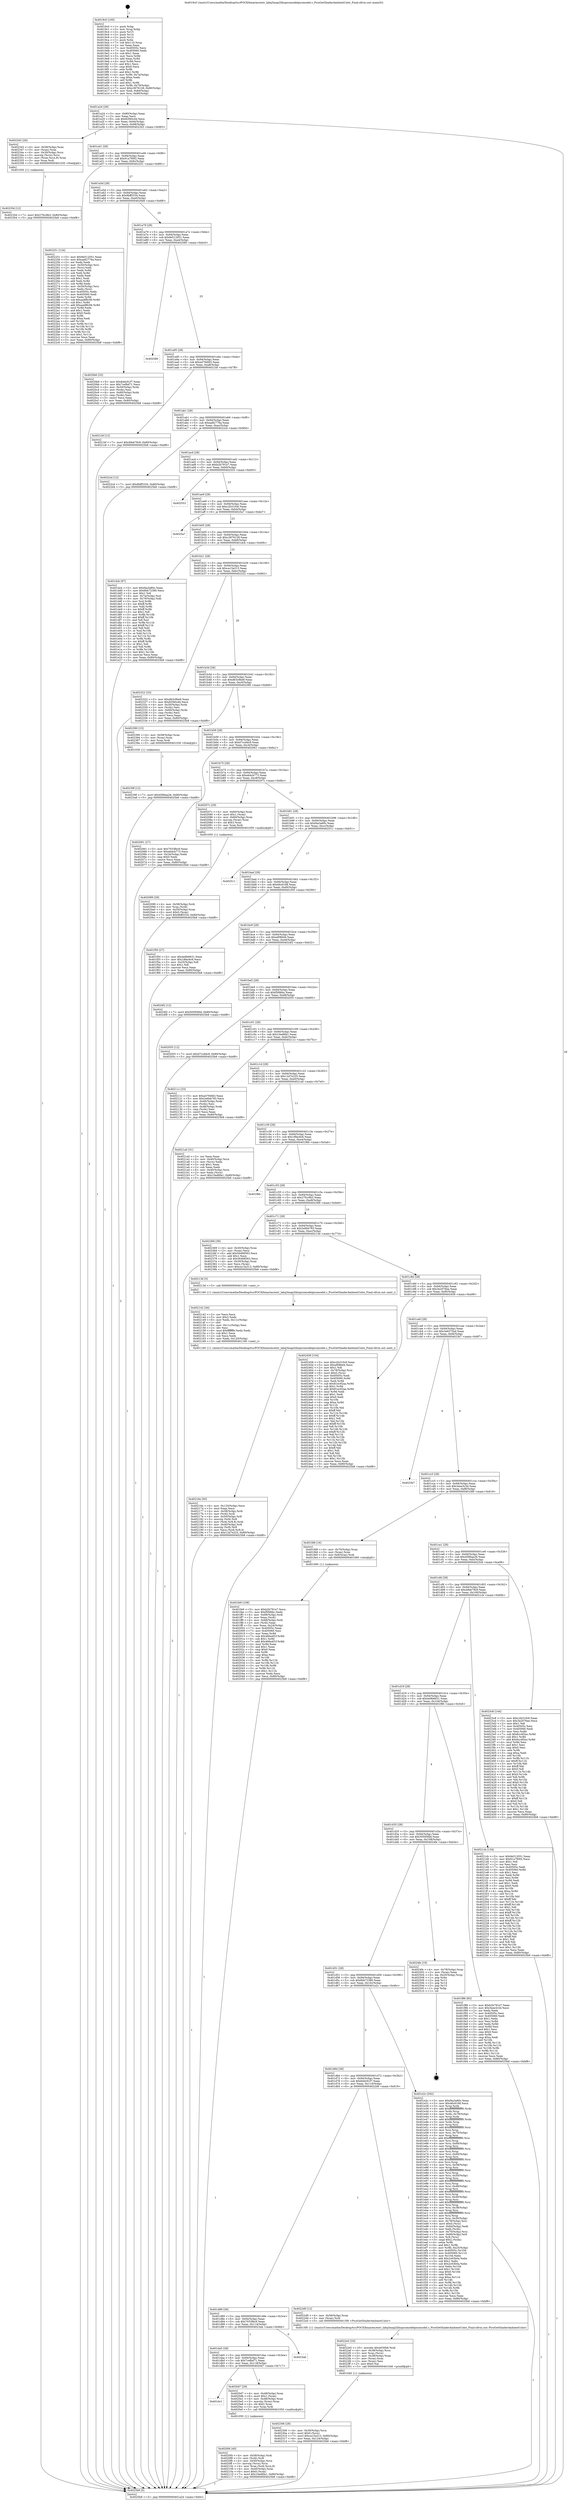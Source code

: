 digraph "0x4019c0" {
  label = "0x4019c0 (/mnt/c/Users/mathe/Desktop/tcc/POCII/binaries/extr_labq3map2libspicomodelpicomodel.c_PicoGetShaderAmbientColor_Final-ollvm.out::main(0))"
  labelloc = "t"
  node[shape=record]

  Entry [label="",width=0.3,height=0.3,shape=circle,fillcolor=black,style=filled]
  "0x401a24" [label="{
     0x401a24 [29]\l
     | [instrs]\l
     &nbsp;&nbsp;0x401a24 \<+3\>: mov -0x80(%rbp),%eax\l
     &nbsp;&nbsp;0x401a27 \<+2\>: mov %eax,%ecx\l
     &nbsp;&nbsp;0x401a29 \<+6\>: sub $0x82f40cd4,%ecx\l
     &nbsp;&nbsp;0x401a2f \<+6\>: mov %eax,-0x94(%rbp)\l
     &nbsp;&nbsp;0x401a35 \<+6\>: mov %ecx,-0x98(%rbp)\l
     &nbsp;&nbsp;0x401a3b \<+6\>: je 0000000000402343 \<main+0x983\>\l
  }"]
  "0x402343" [label="{
     0x402343 [26]\l
     | [instrs]\l
     &nbsp;&nbsp;0x402343 \<+4\>: mov -0x58(%rbp),%rax\l
     &nbsp;&nbsp;0x402347 \<+3\>: mov (%rax),%rax\l
     &nbsp;&nbsp;0x40234a \<+4\>: mov -0x30(%rbp),%rcx\l
     &nbsp;&nbsp;0x40234e \<+3\>: movslq (%rcx),%rcx\l
     &nbsp;&nbsp;0x402351 \<+4\>: mov (%rax,%rcx,8),%rax\l
     &nbsp;&nbsp;0x402355 \<+3\>: mov %rax,%rdi\l
     &nbsp;&nbsp;0x402358 \<+5\>: call 0000000000401030 \<free@plt\>\l
     | [calls]\l
     &nbsp;&nbsp;0x401030 \{1\} (unknown)\l
  }"]
  "0x401a41" [label="{
     0x401a41 [28]\l
     | [instrs]\l
     &nbsp;&nbsp;0x401a41 \<+5\>: jmp 0000000000401a46 \<main+0x86\>\l
     &nbsp;&nbsp;0x401a46 \<+6\>: mov -0x94(%rbp),%eax\l
     &nbsp;&nbsp;0x401a4c \<+5\>: sub $0x91a7f092,%eax\l
     &nbsp;&nbsp;0x401a51 \<+6\>: mov %eax,-0x9c(%rbp)\l
     &nbsp;&nbsp;0x401a57 \<+6\>: je 0000000000402251 \<main+0x891\>\l
  }"]
  Exit [label="",width=0.3,height=0.3,shape=circle,fillcolor=black,style=filled,peripheries=2]
  "0x402251" [label="{
     0x402251 [124]\l
     | [instrs]\l
     &nbsp;&nbsp;0x402251 \<+5\>: mov $0x9e512051,%eax\l
     &nbsp;&nbsp;0x402256 \<+5\>: mov $0xaa82776a,%ecx\l
     &nbsp;&nbsp;0x40225b \<+2\>: xor %edx,%edx\l
     &nbsp;&nbsp;0x40225d \<+4\>: mov -0x50(%rbp),%rsi\l
     &nbsp;&nbsp;0x402261 \<+2\>: mov (%rsi),%edi\l
     &nbsp;&nbsp;0x402263 \<+3\>: mov %edx,%r8d\l
     &nbsp;&nbsp;0x402266 \<+3\>: sub %edi,%r8d\l
     &nbsp;&nbsp;0x402269 \<+2\>: mov %edx,%edi\l
     &nbsp;&nbsp;0x40226b \<+3\>: sub $0x1,%edi\l
     &nbsp;&nbsp;0x40226e \<+3\>: add %edi,%r8d\l
     &nbsp;&nbsp;0x402271 \<+3\>: sub %r8d,%edx\l
     &nbsp;&nbsp;0x402274 \<+4\>: mov -0x50(%rbp),%rsi\l
     &nbsp;&nbsp;0x402278 \<+2\>: mov %edx,(%rsi)\l
     &nbsp;&nbsp;0x40227a \<+7\>: mov 0x40505c,%edx\l
     &nbsp;&nbsp;0x402281 \<+7\>: mov 0x405060,%edi\l
     &nbsp;&nbsp;0x402288 \<+3\>: mov %edx,%r8d\l
     &nbsp;&nbsp;0x40228b \<+7\>: sub $0xaadf8c06,%r8d\l
     &nbsp;&nbsp;0x402292 \<+4\>: sub $0x1,%r8d\l
     &nbsp;&nbsp;0x402296 \<+7\>: add $0xaadf8c06,%r8d\l
     &nbsp;&nbsp;0x40229d \<+4\>: imul %r8d,%edx\l
     &nbsp;&nbsp;0x4022a1 \<+3\>: and $0x1,%edx\l
     &nbsp;&nbsp;0x4022a4 \<+3\>: cmp $0x0,%edx\l
     &nbsp;&nbsp;0x4022a7 \<+4\>: sete %r9b\l
     &nbsp;&nbsp;0x4022ab \<+3\>: cmp $0xa,%edi\l
     &nbsp;&nbsp;0x4022ae \<+4\>: setl %r10b\l
     &nbsp;&nbsp;0x4022b2 \<+3\>: mov %r9b,%r11b\l
     &nbsp;&nbsp;0x4022b5 \<+3\>: and %r10b,%r11b\l
     &nbsp;&nbsp;0x4022b8 \<+3\>: xor %r10b,%r9b\l
     &nbsp;&nbsp;0x4022bb \<+3\>: or %r9b,%r11b\l
     &nbsp;&nbsp;0x4022be \<+4\>: test $0x1,%r11b\l
     &nbsp;&nbsp;0x4022c2 \<+3\>: cmovne %ecx,%eax\l
     &nbsp;&nbsp;0x4022c5 \<+3\>: mov %eax,-0x80(%rbp)\l
     &nbsp;&nbsp;0x4022c8 \<+5\>: jmp 00000000004025b8 \<main+0xbf8\>\l
  }"]
  "0x401a5d" [label="{
     0x401a5d [28]\l
     | [instrs]\l
     &nbsp;&nbsp;0x401a5d \<+5\>: jmp 0000000000401a62 \<main+0xa2\>\l
     &nbsp;&nbsp;0x401a62 \<+6\>: mov -0x94(%rbp),%eax\l
     &nbsp;&nbsp;0x401a68 \<+5\>: sub $0x9bff3334,%eax\l
     &nbsp;&nbsp;0x401a6d \<+6\>: mov %eax,-0xa0(%rbp)\l
     &nbsp;&nbsp;0x401a73 \<+6\>: je 00000000004020b6 \<main+0x6f6\>\l
  }"]
  "0x40239f" [label="{
     0x40239f [12]\l
     | [instrs]\l
     &nbsp;&nbsp;0x40239f \<+7\>: movl $0x4586aa26,-0x80(%rbp)\l
     &nbsp;&nbsp;0x4023a6 \<+5\>: jmp 00000000004025b8 \<main+0xbf8\>\l
  }"]
  "0x4020b6" [label="{
     0x4020b6 [33]\l
     | [instrs]\l
     &nbsp;&nbsp;0x4020b6 \<+5\>: mov $0x6ddc91f7,%eax\l
     &nbsp;&nbsp;0x4020bb \<+5\>: mov $0x7cefbd71,%ecx\l
     &nbsp;&nbsp;0x4020c0 \<+4\>: mov -0x50(%rbp),%rdx\l
     &nbsp;&nbsp;0x4020c4 \<+2\>: mov (%rdx),%esi\l
     &nbsp;&nbsp;0x4020c6 \<+4\>: mov -0x60(%rbp),%rdx\l
     &nbsp;&nbsp;0x4020ca \<+2\>: cmp (%rdx),%esi\l
     &nbsp;&nbsp;0x4020cc \<+3\>: cmovl %ecx,%eax\l
     &nbsp;&nbsp;0x4020cf \<+3\>: mov %eax,-0x80(%rbp)\l
     &nbsp;&nbsp;0x4020d2 \<+5\>: jmp 00000000004025b8 \<main+0xbf8\>\l
  }"]
  "0x401a79" [label="{
     0x401a79 [28]\l
     | [instrs]\l
     &nbsp;&nbsp;0x401a79 \<+5\>: jmp 0000000000401a7e \<main+0xbe\>\l
     &nbsp;&nbsp;0x401a7e \<+6\>: mov -0x94(%rbp),%eax\l
     &nbsp;&nbsp;0x401a84 \<+5\>: sub $0x9e512051,%eax\l
     &nbsp;&nbsp;0x401a89 \<+6\>: mov %eax,-0xa4(%rbp)\l
     &nbsp;&nbsp;0x401a8f \<+6\>: je 0000000000402580 \<main+0xbc0\>\l
  }"]
  "0x40235d" [label="{
     0x40235d [12]\l
     | [instrs]\l
     &nbsp;&nbsp;0x40235d \<+7\>: movl $0x27fcc9b3,-0x80(%rbp)\l
     &nbsp;&nbsp;0x402364 \<+5\>: jmp 00000000004025b8 \<main+0xbf8\>\l
  }"]
  "0x402580" [label="{
     0x402580\l
  }", style=dashed]
  "0x401a95" [label="{
     0x401a95 [28]\l
     | [instrs]\l
     &nbsp;&nbsp;0x401a95 \<+5\>: jmp 0000000000401a9a \<main+0xda\>\l
     &nbsp;&nbsp;0x401a9a \<+6\>: mov -0x94(%rbp),%eax\l
     &nbsp;&nbsp;0x401aa0 \<+5\>: sub $0xa4794fd3,%eax\l
     &nbsp;&nbsp;0x401aa5 \<+6\>: mov %eax,-0xa8(%rbp)\l
     &nbsp;&nbsp;0x401aab \<+6\>: je 00000000004021bf \<main+0x7ff\>\l
  }"]
  "0x402306" [label="{
     0x402306 [28]\l
     | [instrs]\l
     &nbsp;&nbsp;0x402306 \<+4\>: mov -0x30(%rbp),%rcx\l
     &nbsp;&nbsp;0x40230a \<+6\>: movl $0x0,(%rcx)\l
     &nbsp;&nbsp;0x402310 \<+7\>: movl $0xca15a313,-0x80(%rbp)\l
     &nbsp;&nbsp;0x402317 \<+6\>: mov %eax,-0x124(%rbp)\l
     &nbsp;&nbsp;0x40231d \<+5\>: jmp 00000000004025b8 \<main+0xbf8\>\l
  }"]
  "0x4021bf" [label="{
     0x4021bf [12]\l
     | [instrs]\l
     &nbsp;&nbsp;0x4021bf \<+7\>: movl $0x49eb79c9,-0x80(%rbp)\l
     &nbsp;&nbsp;0x4021c6 \<+5\>: jmp 00000000004025b8 \<main+0xbf8\>\l
  }"]
  "0x401ab1" [label="{
     0x401ab1 [28]\l
     | [instrs]\l
     &nbsp;&nbsp;0x401ab1 \<+5\>: jmp 0000000000401ab6 \<main+0xf6\>\l
     &nbsp;&nbsp;0x401ab6 \<+6\>: mov -0x94(%rbp),%eax\l
     &nbsp;&nbsp;0x401abc \<+5\>: sub $0xaa82776a,%eax\l
     &nbsp;&nbsp;0x401ac1 \<+6\>: mov %eax,-0xac(%rbp)\l
     &nbsp;&nbsp;0x401ac7 \<+6\>: je 00000000004022cd \<main+0x90d\>\l
  }"]
  "0x4022e5" [label="{
     0x4022e5 [33]\l
     | [instrs]\l
     &nbsp;&nbsp;0x4022e5 \<+10\>: movabs $0x4030b6,%rdi\l
     &nbsp;&nbsp;0x4022ef \<+4\>: mov -0x38(%rbp),%rcx\l
     &nbsp;&nbsp;0x4022f3 \<+3\>: mov %rax,(%rcx)\l
     &nbsp;&nbsp;0x4022f6 \<+4\>: mov -0x38(%rbp),%rax\l
     &nbsp;&nbsp;0x4022fa \<+3\>: mov (%rax),%rax\l
     &nbsp;&nbsp;0x4022fd \<+2\>: mov (%rax),%esi\l
     &nbsp;&nbsp;0x4022ff \<+2\>: mov $0x0,%al\l
     &nbsp;&nbsp;0x402301 \<+5\>: call 0000000000401040 \<printf@plt\>\l
     | [calls]\l
     &nbsp;&nbsp;0x401040 \{1\} (unknown)\l
  }"]
  "0x4022cd" [label="{
     0x4022cd [12]\l
     | [instrs]\l
     &nbsp;&nbsp;0x4022cd \<+7\>: movl $0x9bff3334,-0x80(%rbp)\l
     &nbsp;&nbsp;0x4022d4 \<+5\>: jmp 00000000004025b8 \<main+0xbf8\>\l
  }"]
  "0x401acd" [label="{
     0x401acd [28]\l
     | [instrs]\l
     &nbsp;&nbsp;0x401acd \<+5\>: jmp 0000000000401ad2 \<main+0x112\>\l
     &nbsp;&nbsp;0x401ad2 \<+6\>: mov -0x94(%rbp),%eax\l
     &nbsp;&nbsp;0x401ad8 \<+5\>: sub $0xb2b791e7,%eax\l
     &nbsp;&nbsp;0x401add \<+6\>: mov %eax,-0xb0(%rbp)\l
     &nbsp;&nbsp;0x401ae3 \<+6\>: je 0000000000402553 \<main+0xb93\>\l
  }"]
  "0x40216e" [label="{
     0x40216e [50]\l
     | [instrs]\l
     &nbsp;&nbsp;0x40216e \<+6\>: mov -0x120(%rbp),%ecx\l
     &nbsp;&nbsp;0x402174 \<+3\>: imul %eax,%ecx\l
     &nbsp;&nbsp;0x402177 \<+4\>: mov -0x58(%rbp),%rdi\l
     &nbsp;&nbsp;0x40217b \<+3\>: mov (%rdi),%rdi\l
     &nbsp;&nbsp;0x40217e \<+4\>: mov -0x50(%rbp),%r8\l
     &nbsp;&nbsp;0x402182 \<+3\>: movslq (%r8),%r8\l
     &nbsp;&nbsp;0x402185 \<+4\>: mov (%rdi,%r8,8),%rdi\l
     &nbsp;&nbsp;0x402189 \<+4\>: mov -0x40(%rbp),%r8\l
     &nbsp;&nbsp;0x40218d \<+3\>: movslq (%r8),%r8\l
     &nbsp;&nbsp;0x402190 \<+4\>: mov %ecx,(%rdi,%r8,4)\l
     &nbsp;&nbsp;0x402194 \<+7\>: movl $0x12d7e225,-0x80(%rbp)\l
     &nbsp;&nbsp;0x40219b \<+5\>: jmp 00000000004025b8 \<main+0xbf8\>\l
  }"]
  "0x402553" [label="{
     0x402553\l
  }", style=dashed]
  "0x401ae9" [label="{
     0x401ae9 [28]\l
     | [instrs]\l
     &nbsp;&nbsp;0x401ae9 \<+5\>: jmp 0000000000401aee \<main+0x12e\>\l
     &nbsp;&nbsp;0x401aee \<+6\>: mov -0x94(%rbp),%eax\l
     &nbsp;&nbsp;0x401af4 \<+5\>: sub $0xc2b310c6,%eax\l
     &nbsp;&nbsp;0x401af9 \<+6\>: mov %eax,-0xb4(%rbp)\l
     &nbsp;&nbsp;0x401aff \<+6\>: je 00000000004025a7 \<main+0xbe7\>\l
  }"]
  "0x402142" [label="{
     0x402142 [44]\l
     | [instrs]\l
     &nbsp;&nbsp;0x402142 \<+2\>: xor %ecx,%ecx\l
     &nbsp;&nbsp;0x402144 \<+5\>: mov $0x2,%edx\l
     &nbsp;&nbsp;0x402149 \<+6\>: mov %edx,-0x11c(%rbp)\l
     &nbsp;&nbsp;0x40214f \<+1\>: cltd\l
     &nbsp;&nbsp;0x402150 \<+6\>: mov -0x11c(%rbp),%esi\l
     &nbsp;&nbsp;0x402156 \<+2\>: idiv %esi\l
     &nbsp;&nbsp;0x402158 \<+6\>: imul $0xfffffffe,%edx,%edx\l
     &nbsp;&nbsp;0x40215e \<+3\>: sub $0x1,%ecx\l
     &nbsp;&nbsp;0x402161 \<+2\>: sub %ecx,%edx\l
     &nbsp;&nbsp;0x402163 \<+6\>: mov %edx,-0x120(%rbp)\l
     &nbsp;&nbsp;0x402169 \<+5\>: call 0000000000401160 \<next_i\>\l
     | [calls]\l
     &nbsp;&nbsp;0x401160 \{1\} (/mnt/c/Users/mathe/Desktop/tcc/POCII/binaries/extr_labq3map2libspicomodelpicomodel.c_PicoGetShaderAmbientColor_Final-ollvm.out::next_i)\l
  }"]
  "0x4025a7" [label="{
     0x4025a7\l
  }", style=dashed]
  "0x401b05" [label="{
     0x401b05 [28]\l
     | [instrs]\l
     &nbsp;&nbsp;0x401b05 \<+5\>: jmp 0000000000401b0a \<main+0x14a\>\l
     &nbsp;&nbsp;0x401b0a \<+6\>: mov -0x94(%rbp),%eax\l
     &nbsp;&nbsp;0x401b10 \<+5\>: sub $0xc3676128,%eax\l
     &nbsp;&nbsp;0x401b15 \<+6\>: mov %eax,-0xb8(%rbp)\l
     &nbsp;&nbsp;0x401b1b \<+6\>: je 0000000000401dcb \<main+0x40b\>\l
  }"]
  "0x4020f4" [label="{
     0x4020f4 [40]\l
     | [instrs]\l
     &nbsp;&nbsp;0x4020f4 \<+4\>: mov -0x58(%rbp),%rdi\l
     &nbsp;&nbsp;0x4020f8 \<+3\>: mov (%rdi),%rdi\l
     &nbsp;&nbsp;0x4020fb \<+4\>: mov -0x50(%rbp),%rcx\l
     &nbsp;&nbsp;0x4020ff \<+3\>: movslq (%rcx),%rcx\l
     &nbsp;&nbsp;0x402102 \<+4\>: mov %rax,(%rdi,%rcx,8)\l
     &nbsp;&nbsp;0x402106 \<+4\>: mov -0x40(%rbp),%rax\l
     &nbsp;&nbsp;0x40210a \<+6\>: movl $0x0,(%rax)\l
     &nbsp;&nbsp;0x402110 \<+7\>: movl $0x10ed6fa1,-0x80(%rbp)\l
     &nbsp;&nbsp;0x402117 \<+5\>: jmp 00000000004025b8 \<main+0xbf8\>\l
  }"]
  "0x401dcb" [label="{
     0x401dcb [97]\l
     | [instrs]\l
     &nbsp;&nbsp;0x401dcb \<+5\>: mov $0xf4a3a80c,%eax\l
     &nbsp;&nbsp;0x401dd0 \<+5\>: mov $0x6bb72380,%ecx\l
     &nbsp;&nbsp;0x401dd5 \<+2\>: mov $0x1,%dl\l
     &nbsp;&nbsp;0x401dd7 \<+4\>: mov -0x7a(%rbp),%sil\l
     &nbsp;&nbsp;0x401ddb \<+4\>: mov -0x79(%rbp),%dil\l
     &nbsp;&nbsp;0x401ddf \<+3\>: mov %sil,%r8b\l
     &nbsp;&nbsp;0x401de2 \<+4\>: xor $0xff,%r8b\l
     &nbsp;&nbsp;0x401de6 \<+3\>: mov %dil,%r9b\l
     &nbsp;&nbsp;0x401de9 \<+4\>: xor $0xff,%r9b\l
     &nbsp;&nbsp;0x401ded \<+3\>: xor $0x1,%dl\l
     &nbsp;&nbsp;0x401df0 \<+3\>: mov %r8b,%r10b\l
     &nbsp;&nbsp;0x401df3 \<+4\>: and $0xff,%r10b\l
     &nbsp;&nbsp;0x401df7 \<+3\>: and %dl,%sil\l
     &nbsp;&nbsp;0x401dfa \<+3\>: mov %r9b,%r11b\l
     &nbsp;&nbsp;0x401dfd \<+4\>: and $0xff,%r11b\l
     &nbsp;&nbsp;0x401e01 \<+3\>: and %dl,%dil\l
     &nbsp;&nbsp;0x401e04 \<+3\>: or %sil,%r10b\l
     &nbsp;&nbsp;0x401e07 \<+3\>: or %dil,%r11b\l
     &nbsp;&nbsp;0x401e0a \<+3\>: xor %r11b,%r10b\l
     &nbsp;&nbsp;0x401e0d \<+3\>: or %r9b,%r8b\l
     &nbsp;&nbsp;0x401e10 \<+4\>: xor $0xff,%r8b\l
     &nbsp;&nbsp;0x401e14 \<+3\>: or $0x1,%dl\l
     &nbsp;&nbsp;0x401e17 \<+3\>: and %dl,%r8b\l
     &nbsp;&nbsp;0x401e1a \<+3\>: or %r8b,%r10b\l
     &nbsp;&nbsp;0x401e1d \<+4\>: test $0x1,%r10b\l
     &nbsp;&nbsp;0x401e21 \<+3\>: cmovne %ecx,%eax\l
     &nbsp;&nbsp;0x401e24 \<+3\>: mov %eax,-0x80(%rbp)\l
     &nbsp;&nbsp;0x401e27 \<+5\>: jmp 00000000004025b8 \<main+0xbf8\>\l
  }"]
  "0x401b21" [label="{
     0x401b21 [28]\l
     | [instrs]\l
     &nbsp;&nbsp;0x401b21 \<+5\>: jmp 0000000000401b26 \<main+0x166\>\l
     &nbsp;&nbsp;0x401b26 \<+6\>: mov -0x94(%rbp),%eax\l
     &nbsp;&nbsp;0x401b2c \<+5\>: sub $0xca15a313,%eax\l
     &nbsp;&nbsp;0x401b31 \<+6\>: mov %eax,-0xbc(%rbp)\l
     &nbsp;&nbsp;0x401b37 \<+6\>: je 0000000000402322 \<main+0x962\>\l
  }"]
  "0x4025b8" [label="{
     0x4025b8 [5]\l
     | [instrs]\l
     &nbsp;&nbsp;0x4025b8 \<+5\>: jmp 0000000000401a24 \<main+0x64\>\l
  }"]
  "0x4019c0" [label="{
     0x4019c0 [100]\l
     | [instrs]\l
     &nbsp;&nbsp;0x4019c0 \<+1\>: push %rbp\l
     &nbsp;&nbsp;0x4019c1 \<+3\>: mov %rsp,%rbp\l
     &nbsp;&nbsp;0x4019c4 \<+2\>: push %r15\l
     &nbsp;&nbsp;0x4019c6 \<+2\>: push %r14\l
     &nbsp;&nbsp;0x4019c8 \<+2\>: push %r12\l
     &nbsp;&nbsp;0x4019ca \<+1\>: push %rbx\l
     &nbsp;&nbsp;0x4019cb \<+7\>: sub $0x110,%rsp\l
     &nbsp;&nbsp;0x4019d2 \<+2\>: xor %eax,%eax\l
     &nbsp;&nbsp;0x4019d4 \<+7\>: mov 0x40505c,%ecx\l
     &nbsp;&nbsp;0x4019db \<+7\>: mov 0x405060,%edx\l
     &nbsp;&nbsp;0x4019e2 \<+3\>: sub $0x1,%eax\l
     &nbsp;&nbsp;0x4019e5 \<+3\>: mov %ecx,%r8d\l
     &nbsp;&nbsp;0x4019e8 \<+3\>: add %eax,%r8d\l
     &nbsp;&nbsp;0x4019eb \<+4\>: imul %r8d,%ecx\l
     &nbsp;&nbsp;0x4019ef \<+3\>: and $0x1,%ecx\l
     &nbsp;&nbsp;0x4019f2 \<+3\>: cmp $0x0,%ecx\l
     &nbsp;&nbsp;0x4019f5 \<+4\>: sete %r9b\l
     &nbsp;&nbsp;0x4019f9 \<+4\>: and $0x1,%r9b\l
     &nbsp;&nbsp;0x4019fd \<+4\>: mov %r9b,-0x7a(%rbp)\l
     &nbsp;&nbsp;0x401a01 \<+3\>: cmp $0xa,%edx\l
     &nbsp;&nbsp;0x401a04 \<+4\>: setl %r9b\l
     &nbsp;&nbsp;0x401a08 \<+4\>: and $0x1,%r9b\l
     &nbsp;&nbsp;0x401a0c \<+4\>: mov %r9b,-0x79(%rbp)\l
     &nbsp;&nbsp;0x401a10 \<+7\>: movl $0xc3676128,-0x80(%rbp)\l
     &nbsp;&nbsp;0x401a17 \<+6\>: mov %edi,-0x84(%rbp)\l
     &nbsp;&nbsp;0x401a1d \<+7\>: mov %rsi,-0x90(%rbp)\l
  }"]
  "0x401dc1" [label="{
     0x401dc1\l
  }", style=dashed]
  "0x402322" [label="{
     0x402322 [33]\l
     | [instrs]\l
     &nbsp;&nbsp;0x402322 \<+5\>: mov $0xd63c9be9,%eax\l
     &nbsp;&nbsp;0x402327 \<+5\>: mov $0x82f40cd4,%ecx\l
     &nbsp;&nbsp;0x40232c \<+4\>: mov -0x30(%rbp),%rdx\l
     &nbsp;&nbsp;0x402330 \<+2\>: mov (%rdx),%esi\l
     &nbsp;&nbsp;0x402332 \<+4\>: mov -0x60(%rbp),%rdx\l
     &nbsp;&nbsp;0x402336 \<+2\>: cmp (%rdx),%esi\l
     &nbsp;&nbsp;0x402338 \<+3\>: cmovl %ecx,%eax\l
     &nbsp;&nbsp;0x40233b \<+3\>: mov %eax,-0x80(%rbp)\l
     &nbsp;&nbsp;0x40233e \<+5\>: jmp 00000000004025b8 \<main+0xbf8\>\l
  }"]
  "0x401b3d" [label="{
     0x401b3d [28]\l
     | [instrs]\l
     &nbsp;&nbsp;0x401b3d \<+5\>: jmp 0000000000401b42 \<main+0x182\>\l
     &nbsp;&nbsp;0x401b42 \<+6\>: mov -0x94(%rbp),%eax\l
     &nbsp;&nbsp;0x401b48 \<+5\>: sub $0xd63c9be9,%eax\l
     &nbsp;&nbsp;0x401b4d \<+6\>: mov %eax,-0xc0(%rbp)\l
     &nbsp;&nbsp;0x401b53 \<+6\>: je 0000000000402390 \<main+0x9d0\>\l
  }"]
  "0x4020d7" [label="{
     0x4020d7 [29]\l
     | [instrs]\l
     &nbsp;&nbsp;0x4020d7 \<+4\>: mov -0x48(%rbp),%rax\l
     &nbsp;&nbsp;0x4020db \<+6\>: movl $0x1,(%rax)\l
     &nbsp;&nbsp;0x4020e1 \<+4\>: mov -0x48(%rbp),%rax\l
     &nbsp;&nbsp;0x4020e5 \<+3\>: movslq (%rax),%rax\l
     &nbsp;&nbsp;0x4020e8 \<+4\>: shl $0x2,%rax\l
     &nbsp;&nbsp;0x4020ec \<+3\>: mov %rax,%rdi\l
     &nbsp;&nbsp;0x4020ef \<+5\>: call 0000000000401050 \<malloc@plt\>\l
     | [calls]\l
     &nbsp;&nbsp;0x401050 \{1\} (unknown)\l
  }"]
  "0x402390" [label="{
     0x402390 [15]\l
     | [instrs]\l
     &nbsp;&nbsp;0x402390 \<+4\>: mov -0x58(%rbp),%rax\l
     &nbsp;&nbsp;0x402394 \<+3\>: mov (%rax),%rax\l
     &nbsp;&nbsp;0x402397 \<+3\>: mov %rax,%rdi\l
     &nbsp;&nbsp;0x40239a \<+5\>: call 0000000000401030 \<free@plt\>\l
     | [calls]\l
     &nbsp;&nbsp;0x401030 \{1\} (unknown)\l
  }"]
  "0x401b59" [label="{
     0x401b59 [28]\l
     | [instrs]\l
     &nbsp;&nbsp;0x401b59 \<+5\>: jmp 0000000000401b5e \<main+0x19e\>\l
     &nbsp;&nbsp;0x401b5e \<+6\>: mov -0x94(%rbp),%eax\l
     &nbsp;&nbsp;0x401b64 \<+5\>: sub $0xd7ccddc9,%eax\l
     &nbsp;&nbsp;0x401b69 \<+6\>: mov %eax,-0xc4(%rbp)\l
     &nbsp;&nbsp;0x401b6f \<+6\>: je 0000000000402061 \<main+0x6a1\>\l
  }"]
  "0x401da5" [label="{
     0x401da5 [28]\l
     | [instrs]\l
     &nbsp;&nbsp;0x401da5 \<+5\>: jmp 0000000000401daa \<main+0x3ea\>\l
     &nbsp;&nbsp;0x401daa \<+6\>: mov -0x94(%rbp),%eax\l
     &nbsp;&nbsp;0x401db0 \<+5\>: sub $0x7cefbd71,%eax\l
     &nbsp;&nbsp;0x401db5 \<+6\>: mov %eax,-0x118(%rbp)\l
     &nbsp;&nbsp;0x401dbb \<+6\>: je 00000000004020d7 \<main+0x717\>\l
  }"]
  "0x402061" [label="{
     0x402061 [27]\l
     | [instrs]\l
     &nbsp;&nbsp;0x402061 \<+5\>: mov $0x7033fbc9,%eax\l
     &nbsp;&nbsp;0x402066 \<+5\>: mov $0xeb4cb773,%ecx\l
     &nbsp;&nbsp;0x40206b \<+3\>: mov -0x24(%rbp),%edx\l
     &nbsp;&nbsp;0x40206e \<+3\>: cmp $0x0,%edx\l
     &nbsp;&nbsp;0x402071 \<+3\>: cmove %ecx,%eax\l
     &nbsp;&nbsp;0x402074 \<+3\>: mov %eax,-0x80(%rbp)\l
     &nbsp;&nbsp;0x402077 \<+5\>: jmp 00000000004025b8 \<main+0xbf8\>\l
  }"]
  "0x401b75" [label="{
     0x401b75 [28]\l
     | [instrs]\l
     &nbsp;&nbsp;0x401b75 \<+5\>: jmp 0000000000401b7a \<main+0x1ba\>\l
     &nbsp;&nbsp;0x401b7a \<+6\>: mov -0x94(%rbp),%eax\l
     &nbsp;&nbsp;0x401b80 \<+5\>: sub $0xeb4cb773,%eax\l
     &nbsp;&nbsp;0x401b85 \<+6\>: mov %eax,-0xc8(%rbp)\l
     &nbsp;&nbsp;0x401b8b \<+6\>: je 000000000040207c \<main+0x6bc\>\l
  }"]
  "0x4023ab" [label="{
     0x4023ab\l
  }", style=dashed]
  "0x40207c" [label="{
     0x40207c [29]\l
     | [instrs]\l
     &nbsp;&nbsp;0x40207c \<+4\>: mov -0x60(%rbp),%rax\l
     &nbsp;&nbsp;0x402080 \<+6\>: movl $0x1,(%rax)\l
     &nbsp;&nbsp;0x402086 \<+4\>: mov -0x60(%rbp),%rax\l
     &nbsp;&nbsp;0x40208a \<+3\>: movslq (%rax),%rax\l
     &nbsp;&nbsp;0x40208d \<+4\>: shl $0x3,%rax\l
     &nbsp;&nbsp;0x402091 \<+3\>: mov %rax,%rdi\l
     &nbsp;&nbsp;0x402094 \<+5\>: call 0000000000401050 \<malloc@plt\>\l
     | [calls]\l
     &nbsp;&nbsp;0x401050 \{1\} (unknown)\l
  }"]
  "0x401b91" [label="{
     0x401b91 [28]\l
     | [instrs]\l
     &nbsp;&nbsp;0x401b91 \<+5\>: jmp 0000000000401b96 \<main+0x1d6\>\l
     &nbsp;&nbsp;0x401b96 \<+6\>: mov -0x94(%rbp),%eax\l
     &nbsp;&nbsp;0x401b9c \<+5\>: sub $0xf4a3a80c,%eax\l
     &nbsp;&nbsp;0x401ba1 \<+6\>: mov %eax,-0xcc(%rbp)\l
     &nbsp;&nbsp;0x401ba7 \<+6\>: je 0000000000402511 \<main+0xb51\>\l
  }"]
  "0x401d89" [label="{
     0x401d89 [28]\l
     | [instrs]\l
     &nbsp;&nbsp;0x401d89 \<+5\>: jmp 0000000000401d8e \<main+0x3ce\>\l
     &nbsp;&nbsp;0x401d8e \<+6\>: mov -0x94(%rbp),%eax\l
     &nbsp;&nbsp;0x401d94 \<+5\>: sub $0x7033fbc9,%eax\l
     &nbsp;&nbsp;0x401d99 \<+6\>: mov %eax,-0x114(%rbp)\l
     &nbsp;&nbsp;0x401d9f \<+6\>: je 00000000004023ab \<main+0x9eb\>\l
  }"]
  "0x402511" [label="{
     0x402511\l
  }", style=dashed]
  "0x401bad" [label="{
     0x401bad [28]\l
     | [instrs]\l
     &nbsp;&nbsp;0x401bad \<+5\>: jmp 0000000000401bb2 \<main+0x1f2\>\l
     &nbsp;&nbsp;0x401bb2 \<+6\>: mov -0x94(%rbp),%eax\l
     &nbsp;&nbsp;0x401bb8 \<+5\>: sub $0x46c6168,%eax\l
     &nbsp;&nbsp;0x401bbd \<+6\>: mov %eax,-0xd0(%rbp)\l
     &nbsp;&nbsp;0x401bc3 \<+6\>: je 0000000000401f50 \<main+0x590\>\l
  }"]
  "0x4022d9" [label="{
     0x4022d9 [12]\l
     | [instrs]\l
     &nbsp;&nbsp;0x4022d9 \<+4\>: mov -0x58(%rbp),%rax\l
     &nbsp;&nbsp;0x4022dd \<+3\>: mov (%rax),%rdi\l
     &nbsp;&nbsp;0x4022e0 \<+5\>: call 00000000004015f0 \<PicoGetShaderAmbientColor\>\l
     | [calls]\l
     &nbsp;&nbsp;0x4015f0 \{1\} (/mnt/c/Users/mathe/Desktop/tcc/POCII/binaries/extr_labq3map2libspicomodelpicomodel.c_PicoGetShaderAmbientColor_Final-ollvm.out::PicoGetShaderAmbientColor)\l
  }"]
  "0x401f50" [label="{
     0x401f50 [27]\l
     | [instrs]\l
     &nbsp;&nbsp;0x401f50 \<+5\>: mov $0x4e9b6631,%eax\l
     &nbsp;&nbsp;0x401f55 \<+5\>: mov $0x18fac6c6,%ecx\l
     &nbsp;&nbsp;0x401f5a \<+3\>: mov -0x25(%rbp),%dl\l
     &nbsp;&nbsp;0x401f5d \<+3\>: test $0x1,%dl\l
     &nbsp;&nbsp;0x401f60 \<+3\>: cmovne %ecx,%eax\l
     &nbsp;&nbsp;0x401f63 \<+3\>: mov %eax,-0x80(%rbp)\l
     &nbsp;&nbsp;0x401f66 \<+5\>: jmp 00000000004025b8 \<main+0xbf8\>\l
  }"]
  "0x401bc9" [label="{
     0x401bc9 [28]\l
     | [instrs]\l
     &nbsp;&nbsp;0x401bc9 \<+5\>: jmp 0000000000401bce \<main+0x20e\>\l
     &nbsp;&nbsp;0x401bce \<+6\>: mov -0x94(%rbp),%eax\l
     &nbsp;&nbsp;0x401bd4 \<+5\>: sub $0xaf086d4,%eax\l
     &nbsp;&nbsp;0x401bd9 \<+6\>: mov %eax,-0xd4(%rbp)\l
     &nbsp;&nbsp;0x401bdf \<+6\>: je 00000000004024f2 \<main+0xb32\>\l
  }"]
  "0x402099" [label="{
     0x402099 [29]\l
     | [instrs]\l
     &nbsp;&nbsp;0x402099 \<+4\>: mov -0x58(%rbp),%rdi\l
     &nbsp;&nbsp;0x40209d \<+3\>: mov %rax,(%rdi)\l
     &nbsp;&nbsp;0x4020a0 \<+4\>: mov -0x50(%rbp),%rax\l
     &nbsp;&nbsp;0x4020a4 \<+6\>: movl $0x0,(%rax)\l
     &nbsp;&nbsp;0x4020aa \<+7\>: movl $0x9bff3334,-0x80(%rbp)\l
     &nbsp;&nbsp;0x4020b1 \<+5\>: jmp 00000000004025b8 \<main+0xbf8\>\l
  }"]
  "0x4024f2" [label="{
     0x4024f2 [12]\l
     | [instrs]\l
     &nbsp;&nbsp;0x4024f2 \<+7\>: movl $0x50595fdd,-0x80(%rbp)\l
     &nbsp;&nbsp;0x4024f9 \<+5\>: jmp 00000000004025b8 \<main+0xbf8\>\l
  }"]
  "0x401be5" [label="{
     0x401be5 [28]\l
     | [instrs]\l
     &nbsp;&nbsp;0x401be5 \<+5\>: jmp 0000000000401bea \<main+0x22a\>\l
     &nbsp;&nbsp;0x401bea \<+6\>: mov -0x94(%rbp),%eax\l
     &nbsp;&nbsp;0x401bf0 \<+5\>: sub $0xf5fd6bc,%eax\l
     &nbsp;&nbsp;0x401bf5 \<+6\>: mov %eax,-0xd8(%rbp)\l
     &nbsp;&nbsp;0x401bfb \<+6\>: je 0000000000402055 \<main+0x695\>\l
  }"]
  "0x401fe9" [label="{
     0x401fe9 [108]\l
     | [instrs]\l
     &nbsp;&nbsp;0x401fe9 \<+5\>: mov $0xb2b791e7,%ecx\l
     &nbsp;&nbsp;0x401fee \<+5\>: mov $0xf5fd6bc,%edx\l
     &nbsp;&nbsp;0x401ff3 \<+4\>: mov -0x68(%rbp),%rdi\l
     &nbsp;&nbsp;0x401ff7 \<+2\>: mov %eax,(%rdi)\l
     &nbsp;&nbsp;0x401ff9 \<+4\>: mov -0x68(%rbp),%rdi\l
     &nbsp;&nbsp;0x401ffd \<+2\>: mov (%rdi),%eax\l
     &nbsp;&nbsp;0x401fff \<+3\>: mov %eax,-0x24(%rbp)\l
     &nbsp;&nbsp;0x402002 \<+7\>: mov 0x40505c,%eax\l
     &nbsp;&nbsp;0x402009 \<+7\>: mov 0x405060,%esi\l
     &nbsp;&nbsp;0x402010 \<+3\>: mov %eax,%r8d\l
     &nbsp;&nbsp;0x402013 \<+7\>: sub $0x466a4f1f,%r8d\l
     &nbsp;&nbsp;0x40201a \<+4\>: sub $0x1,%r8d\l
     &nbsp;&nbsp;0x40201e \<+7\>: add $0x466a4f1f,%r8d\l
     &nbsp;&nbsp;0x402025 \<+4\>: imul %r8d,%eax\l
     &nbsp;&nbsp;0x402029 \<+3\>: and $0x1,%eax\l
     &nbsp;&nbsp;0x40202c \<+3\>: cmp $0x0,%eax\l
     &nbsp;&nbsp;0x40202f \<+4\>: sete %r9b\l
     &nbsp;&nbsp;0x402033 \<+3\>: cmp $0xa,%esi\l
     &nbsp;&nbsp;0x402036 \<+4\>: setl %r10b\l
     &nbsp;&nbsp;0x40203a \<+3\>: mov %r9b,%r11b\l
     &nbsp;&nbsp;0x40203d \<+3\>: and %r10b,%r11b\l
     &nbsp;&nbsp;0x402040 \<+3\>: xor %r10b,%r9b\l
     &nbsp;&nbsp;0x402043 \<+3\>: or %r9b,%r11b\l
     &nbsp;&nbsp;0x402046 \<+4\>: test $0x1,%r11b\l
     &nbsp;&nbsp;0x40204a \<+3\>: cmovne %edx,%ecx\l
     &nbsp;&nbsp;0x40204d \<+3\>: mov %ecx,-0x80(%rbp)\l
     &nbsp;&nbsp;0x402050 \<+5\>: jmp 00000000004025b8 \<main+0xbf8\>\l
  }"]
  "0x402055" [label="{
     0x402055 [12]\l
     | [instrs]\l
     &nbsp;&nbsp;0x402055 \<+7\>: movl $0xd7ccddc9,-0x80(%rbp)\l
     &nbsp;&nbsp;0x40205c \<+5\>: jmp 00000000004025b8 \<main+0xbf8\>\l
  }"]
  "0x401c01" [label="{
     0x401c01 [28]\l
     | [instrs]\l
     &nbsp;&nbsp;0x401c01 \<+5\>: jmp 0000000000401c06 \<main+0x246\>\l
     &nbsp;&nbsp;0x401c06 \<+6\>: mov -0x94(%rbp),%eax\l
     &nbsp;&nbsp;0x401c0c \<+5\>: sub $0x10ed6fa1,%eax\l
     &nbsp;&nbsp;0x401c11 \<+6\>: mov %eax,-0xdc(%rbp)\l
     &nbsp;&nbsp;0x401c17 \<+6\>: je 000000000040211c \<main+0x75c\>\l
  }"]
  "0x401d6d" [label="{
     0x401d6d [28]\l
     | [instrs]\l
     &nbsp;&nbsp;0x401d6d \<+5\>: jmp 0000000000401d72 \<main+0x3b2\>\l
     &nbsp;&nbsp;0x401d72 \<+6\>: mov -0x94(%rbp),%eax\l
     &nbsp;&nbsp;0x401d78 \<+5\>: sub $0x6ddc91f7,%eax\l
     &nbsp;&nbsp;0x401d7d \<+6\>: mov %eax,-0x110(%rbp)\l
     &nbsp;&nbsp;0x401d83 \<+6\>: je 00000000004022d9 \<main+0x919\>\l
  }"]
  "0x40211c" [label="{
     0x40211c [33]\l
     | [instrs]\l
     &nbsp;&nbsp;0x40211c \<+5\>: mov $0xa4794fd3,%eax\l
     &nbsp;&nbsp;0x402121 \<+5\>: mov $0x2e6bb783,%ecx\l
     &nbsp;&nbsp;0x402126 \<+4\>: mov -0x40(%rbp),%rdx\l
     &nbsp;&nbsp;0x40212a \<+2\>: mov (%rdx),%esi\l
     &nbsp;&nbsp;0x40212c \<+4\>: mov -0x48(%rbp),%rdx\l
     &nbsp;&nbsp;0x402130 \<+2\>: cmp (%rdx),%esi\l
     &nbsp;&nbsp;0x402132 \<+3\>: cmovl %ecx,%eax\l
     &nbsp;&nbsp;0x402135 \<+3\>: mov %eax,-0x80(%rbp)\l
     &nbsp;&nbsp;0x402138 \<+5\>: jmp 00000000004025b8 \<main+0xbf8\>\l
  }"]
  "0x401c1d" [label="{
     0x401c1d [28]\l
     | [instrs]\l
     &nbsp;&nbsp;0x401c1d \<+5\>: jmp 0000000000401c22 \<main+0x262\>\l
     &nbsp;&nbsp;0x401c22 \<+6\>: mov -0x94(%rbp),%eax\l
     &nbsp;&nbsp;0x401c28 \<+5\>: sub $0x12d7e225,%eax\l
     &nbsp;&nbsp;0x401c2d \<+6\>: mov %eax,-0xe0(%rbp)\l
     &nbsp;&nbsp;0x401c33 \<+6\>: je 00000000004021a0 \<main+0x7e0\>\l
  }"]
  "0x401e2c" [label="{
     0x401e2c [292]\l
     | [instrs]\l
     &nbsp;&nbsp;0x401e2c \<+5\>: mov $0xf4a3a80c,%eax\l
     &nbsp;&nbsp;0x401e31 \<+5\>: mov $0x46c6168,%ecx\l
     &nbsp;&nbsp;0x401e36 \<+3\>: mov %rsp,%rdx\l
     &nbsp;&nbsp;0x401e39 \<+4\>: add $0xfffffffffffffff0,%rdx\l
     &nbsp;&nbsp;0x401e3d \<+3\>: mov %rdx,%rsp\l
     &nbsp;&nbsp;0x401e40 \<+4\>: mov %rdx,-0x78(%rbp)\l
     &nbsp;&nbsp;0x401e44 \<+3\>: mov %rsp,%rdx\l
     &nbsp;&nbsp;0x401e47 \<+4\>: add $0xfffffffffffffff0,%rdx\l
     &nbsp;&nbsp;0x401e4b \<+3\>: mov %rdx,%rsp\l
     &nbsp;&nbsp;0x401e4e \<+3\>: mov %rsp,%rsi\l
     &nbsp;&nbsp;0x401e51 \<+4\>: add $0xfffffffffffffff0,%rsi\l
     &nbsp;&nbsp;0x401e55 \<+3\>: mov %rsi,%rsp\l
     &nbsp;&nbsp;0x401e58 \<+4\>: mov %rsi,-0x70(%rbp)\l
     &nbsp;&nbsp;0x401e5c \<+3\>: mov %rsp,%rsi\l
     &nbsp;&nbsp;0x401e5f \<+4\>: add $0xfffffffffffffff0,%rsi\l
     &nbsp;&nbsp;0x401e63 \<+3\>: mov %rsi,%rsp\l
     &nbsp;&nbsp;0x401e66 \<+4\>: mov %rsi,-0x68(%rbp)\l
     &nbsp;&nbsp;0x401e6a \<+3\>: mov %rsp,%rsi\l
     &nbsp;&nbsp;0x401e6d \<+4\>: add $0xfffffffffffffff0,%rsi\l
     &nbsp;&nbsp;0x401e71 \<+3\>: mov %rsi,%rsp\l
     &nbsp;&nbsp;0x401e74 \<+4\>: mov %rsi,-0x60(%rbp)\l
     &nbsp;&nbsp;0x401e78 \<+3\>: mov %rsp,%rsi\l
     &nbsp;&nbsp;0x401e7b \<+4\>: add $0xfffffffffffffff0,%rsi\l
     &nbsp;&nbsp;0x401e7f \<+3\>: mov %rsi,%rsp\l
     &nbsp;&nbsp;0x401e82 \<+4\>: mov %rsi,-0x58(%rbp)\l
     &nbsp;&nbsp;0x401e86 \<+3\>: mov %rsp,%rsi\l
     &nbsp;&nbsp;0x401e89 \<+4\>: add $0xfffffffffffffff0,%rsi\l
     &nbsp;&nbsp;0x401e8d \<+3\>: mov %rsi,%rsp\l
     &nbsp;&nbsp;0x401e90 \<+4\>: mov %rsi,-0x50(%rbp)\l
     &nbsp;&nbsp;0x401e94 \<+3\>: mov %rsp,%rsi\l
     &nbsp;&nbsp;0x401e97 \<+4\>: add $0xfffffffffffffff0,%rsi\l
     &nbsp;&nbsp;0x401e9b \<+3\>: mov %rsi,%rsp\l
     &nbsp;&nbsp;0x401e9e \<+4\>: mov %rsi,-0x48(%rbp)\l
     &nbsp;&nbsp;0x401ea2 \<+3\>: mov %rsp,%rsi\l
     &nbsp;&nbsp;0x401ea5 \<+4\>: add $0xfffffffffffffff0,%rsi\l
     &nbsp;&nbsp;0x401ea9 \<+3\>: mov %rsi,%rsp\l
     &nbsp;&nbsp;0x401eac \<+4\>: mov %rsi,-0x40(%rbp)\l
     &nbsp;&nbsp;0x401eb0 \<+3\>: mov %rsp,%rsi\l
     &nbsp;&nbsp;0x401eb3 \<+4\>: add $0xfffffffffffffff0,%rsi\l
     &nbsp;&nbsp;0x401eb7 \<+3\>: mov %rsi,%rsp\l
     &nbsp;&nbsp;0x401eba \<+4\>: mov %rsi,-0x38(%rbp)\l
     &nbsp;&nbsp;0x401ebe \<+3\>: mov %rsp,%rsi\l
     &nbsp;&nbsp;0x401ec1 \<+4\>: add $0xfffffffffffffff0,%rsi\l
     &nbsp;&nbsp;0x401ec5 \<+3\>: mov %rsi,%rsp\l
     &nbsp;&nbsp;0x401ec8 \<+4\>: mov %rsi,-0x30(%rbp)\l
     &nbsp;&nbsp;0x401ecc \<+4\>: mov -0x78(%rbp),%rsi\l
     &nbsp;&nbsp;0x401ed0 \<+6\>: movl $0x0,(%rsi)\l
     &nbsp;&nbsp;0x401ed6 \<+6\>: mov -0x84(%rbp),%edi\l
     &nbsp;&nbsp;0x401edc \<+2\>: mov %edi,(%rdx)\l
     &nbsp;&nbsp;0x401ede \<+4\>: mov -0x70(%rbp),%rsi\l
     &nbsp;&nbsp;0x401ee2 \<+7\>: mov -0x90(%rbp),%r8\l
     &nbsp;&nbsp;0x401ee9 \<+3\>: mov %r8,(%rsi)\l
     &nbsp;&nbsp;0x401eec \<+3\>: cmpl $0x2,(%rdx)\l
     &nbsp;&nbsp;0x401eef \<+4\>: setne %r9b\l
     &nbsp;&nbsp;0x401ef3 \<+4\>: and $0x1,%r9b\l
     &nbsp;&nbsp;0x401ef7 \<+4\>: mov %r9b,-0x25(%rbp)\l
     &nbsp;&nbsp;0x401efb \<+8\>: mov 0x40505c,%r10d\l
     &nbsp;&nbsp;0x401f03 \<+8\>: mov 0x405060,%r11d\l
     &nbsp;&nbsp;0x401f0b \<+3\>: mov %r10d,%ebx\l
     &nbsp;&nbsp;0x401f0e \<+6\>: add $0x2c63b0a,%ebx\l
     &nbsp;&nbsp;0x401f14 \<+3\>: sub $0x1,%ebx\l
     &nbsp;&nbsp;0x401f17 \<+6\>: sub $0x2c63b0a,%ebx\l
     &nbsp;&nbsp;0x401f1d \<+4\>: imul %ebx,%r10d\l
     &nbsp;&nbsp;0x401f21 \<+4\>: and $0x1,%r10d\l
     &nbsp;&nbsp;0x401f25 \<+4\>: cmp $0x0,%r10d\l
     &nbsp;&nbsp;0x401f29 \<+4\>: sete %r9b\l
     &nbsp;&nbsp;0x401f2d \<+4\>: cmp $0xa,%r11d\l
     &nbsp;&nbsp;0x401f31 \<+4\>: setl %r14b\l
     &nbsp;&nbsp;0x401f35 \<+3\>: mov %r9b,%r15b\l
     &nbsp;&nbsp;0x401f38 \<+3\>: and %r14b,%r15b\l
     &nbsp;&nbsp;0x401f3b \<+3\>: xor %r14b,%r9b\l
     &nbsp;&nbsp;0x401f3e \<+3\>: or %r9b,%r15b\l
     &nbsp;&nbsp;0x401f41 \<+4\>: test $0x1,%r15b\l
     &nbsp;&nbsp;0x401f45 \<+3\>: cmovne %ecx,%eax\l
     &nbsp;&nbsp;0x401f48 \<+3\>: mov %eax,-0x80(%rbp)\l
     &nbsp;&nbsp;0x401f4b \<+5\>: jmp 00000000004025b8 \<main+0xbf8\>\l
  }"]
  "0x4021a0" [label="{
     0x4021a0 [31]\l
     | [instrs]\l
     &nbsp;&nbsp;0x4021a0 \<+2\>: xor %eax,%eax\l
     &nbsp;&nbsp;0x4021a2 \<+4\>: mov -0x40(%rbp),%rcx\l
     &nbsp;&nbsp;0x4021a6 \<+2\>: mov (%rcx),%edx\l
     &nbsp;&nbsp;0x4021a8 \<+3\>: sub $0x1,%eax\l
     &nbsp;&nbsp;0x4021ab \<+2\>: sub %eax,%edx\l
     &nbsp;&nbsp;0x4021ad \<+4\>: mov -0x40(%rbp),%rcx\l
     &nbsp;&nbsp;0x4021b1 \<+2\>: mov %edx,(%rcx)\l
     &nbsp;&nbsp;0x4021b3 \<+7\>: movl $0x10ed6fa1,-0x80(%rbp)\l
     &nbsp;&nbsp;0x4021ba \<+5\>: jmp 00000000004025b8 \<main+0xbf8\>\l
  }"]
  "0x401c39" [label="{
     0x401c39 [28]\l
     | [instrs]\l
     &nbsp;&nbsp;0x401c39 \<+5\>: jmp 0000000000401c3e \<main+0x27e\>\l
     &nbsp;&nbsp;0x401c3e \<+6\>: mov -0x94(%rbp),%eax\l
     &nbsp;&nbsp;0x401c44 \<+5\>: sub $0x18fac6c6,%eax\l
     &nbsp;&nbsp;0x401c49 \<+6\>: mov %eax,-0xe4(%rbp)\l
     &nbsp;&nbsp;0x401c4f \<+6\>: je 0000000000401f6b \<main+0x5ab\>\l
  }"]
  "0x401d51" [label="{
     0x401d51 [28]\l
     | [instrs]\l
     &nbsp;&nbsp;0x401d51 \<+5\>: jmp 0000000000401d56 \<main+0x396\>\l
     &nbsp;&nbsp;0x401d56 \<+6\>: mov -0x94(%rbp),%eax\l
     &nbsp;&nbsp;0x401d5c \<+5\>: sub $0x6bb72380,%eax\l
     &nbsp;&nbsp;0x401d61 \<+6\>: mov %eax,-0x10c(%rbp)\l
     &nbsp;&nbsp;0x401d67 \<+6\>: je 0000000000401e2c \<main+0x46c\>\l
  }"]
  "0x401f6b" [label="{
     0x401f6b\l
  }", style=dashed]
  "0x401c55" [label="{
     0x401c55 [28]\l
     | [instrs]\l
     &nbsp;&nbsp;0x401c55 \<+5\>: jmp 0000000000401c5a \<main+0x29a\>\l
     &nbsp;&nbsp;0x401c5a \<+6\>: mov -0x94(%rbp),%eax\l
     &nbsp;&nbsp;0x401c60 \<+5\>: sub $0x27fcc9b3,%eax\l
     &nbsp;&nbsp;0x401c65 \<+6\>: mov %eax,-0xe8(%rbp)\l
     &nbsp;&nbsp;0x401c6b \<+6\>: je 0000000000402369 \<main+0x9a9\>\l
  }"]
  "0x4024fe" [label="{
     0x4024fe [19]\l
     | [instrs]\l
     &nbsp;&nbsp;0x4024fe \<+4\>: mov -0x78(%rbp),%rax\l
     &nbsp;&nbsp;0x402502 \<+2\>: mov (%rax),%eax\l
     &nbsp;&nbsp;0x402504 \<+4\>: lea -0x20(%rbp),%rsp\l
     &nbsp;&nbsp;0x402508 \<+1\>: pop %rbx\l
     &nbsp;&nbsp;0x402509 \<+2\>: pop %r12\l
     &nbsp;&nbsp;0x40250b \<+2\>: pop %r14\l
     &nbsp;&nbsp;0x40250d \<+2\>: pop %r15\l
     &nbsp;&nbsp;0x40250f \<+1\>: pop %rbp\l
     &nbsp;&nbsp;0x402510 \<+1\>: ret\l
  }"]
  "0x402369" [label="{
     0x402369 [39]\l
     | [instrs]\l
     &nbsp;&nbsp;0x402369 \<+4\>: mov -0x30(%rbp),%rax\l
     &nbsp;&nbsp;0x40236d \<+2\>: mov (%rax),%ecx\l
     &nbsp;&nbsp;0x40236f \<+6\>: add $0x56468563,%ecx\l
     &nbsp;&nbsp;0x402375 \<+3\>: add $0x1,%ecx\l
     &nbsp;&nbsp;0x402378 \<+6\>: sub $0x56468563,%ecx\l
     &nbsp;&nbsp;0x40237e \<+4\>: mov -0x30(%rbp),%rax\l
     &nbsp;&nbsp;0x402382 \<+2\>: mov %ecx,(%rax)\l
     &nbsp;&nbsp;0x402384 \<+7\>: movl $0xca15a313,-0x80(%rbp)\l
     &nbsp;&nbsp;0x40238b \<+5\>: jmp 00000000004025b8 \<main+0xbf8\>\l
  }"]
  "0x401c71" [label="{
     0x401c71 [28]\l
     | [instrs]\l
     &nbsp;&nbsp;0x401c71 \<+5\>: jmp 0000000000401c76 \<main+0x2b6\>\l
     &nbsp;&nbsp;0x401c76 \<+6\>: mov -0x94(%rbp),%eax\l
     &nbsp;&nbsp;0x401c7c \<+5\>: sub $0x2e6bb783,%eax\l
     &nbsp;&nbsp;0x401c81 \<+6\>: mov %eax,-0xec(%rbp)\l
     &nbsp;&nbsp;0x401c87 \<+6\>: je 000000000040213d \<main+0x77d\>\l
  }"]
  "0x401d35" [label="{
     0x401d35 [28]\l
     | [instrs]\l
     &nbsp;&nbsp;0x401d35 \<+5\>: jmp 0000000000401d3a \<main+0x37a\>\l
     &nbsp;&nbsp;0x401d3a \<+6\>: mov -0x94(%rbp),%eax\l
     &nbsp;&nbsp;0x401d40 \<+5\>: sub $0x50595fdd,%eax\l
     &nbsp;&nbsp;0x401d45 \<+6\>: mov %eax,-0x108(%rbp)\l
     &nbsp;&nbsp;0x401d4b \<+6\>: je 00000000004024fe \<main+0xb3e\>\l
  }"]
  "0x40213d" [label="{
     0x40213d [5]\l
     | [instrs]\l
     &nbsp;&nbsp;0x40213d \<+5\>: call 0000000000401160 \<next_i\>\l
     | [calls]\l
     &nbsp;&nbsp;0x401160 \{1\} (/mnt/c/Users/mathe/Desktop/tcc/POCII/binaries/extr_labq3map2libspicomodelpicomodel.c_PicoGetShaderAmbientColor_Final-ollvm.out::next_i)\l
  }"]
  "0x401c8d" [label="{
     0x401c8d [28]\l
     | [instrs]\l
     &nbsp;&nbsp;0x401c8d \<+5\>: jmp 0000000000401c92 \<main+0x2d2\>\l
     &nbsp;&nbsp;0x401c92 \<+6\>: mov -0x94(%rbp),%eax\l
     &nbsp;&nbsp;0x401c98 \<+5\>: sub $0x3e2076ee,%eax\l
     &nbsp;&nbsp;0x401c9d \<+6\>: mov %eax,-0xf0(%rbp)\l
     &nbsp;&nbsp;0x401ca3 \<+6\>: je 0000000000402458 \<main+0xa98\>\l
  }"]
  "0x401f86" [label="{
     0x401f86 [83]\l
     | [instrs]\l
     &nbsp;&nbsp;0x401f86 \<+5\>: mov $0xb2b791e7,%eax\l
     &nbsp;&nbsp;0x401f8b \<+5\>: mov $0x3eee3c3d,%ecx\l
     &nbsp;&nbsp;0x401f90 \<+2\>: xor %edx,%edx\l
     &nbsp;&nbsp;0x401f92 \<+7\>: mov 0x40505c,%esi\l
     &nbsp;&nbsp;0x401f99 \<+7\>: mov 0x405060,%edi\l
     &nbsp;&nbsp;0x401fa0 \<+3\>: sub $0x1,%edx\l
     &nbsp;&nbsp;0x401fa3 \<+3\>: mov %esi,%r8d\l
     &nbsp;&nbsp;0x401fa6 \<+3\>: add %edx,%r8d\l
     &nbsp;&nbsp;0x401fa9 \<+4\>: imul %r8d,%esi\l
     &nbsp;&nbsp;0x401fad \<+3\>: and $0x1,%esi\l
     &nbsp;&nbsp;0x401fb0 \<+3\>: cmp $0x0,%esi\l
     &nbsp;&nbsp;0x401fb3 \<+4\>: sete %r9b\l
     &nbsp;&nbsp;0x401fb7 \<+3\>: cmp $0xa,%edi\l
     &nbsp;&nbsp;0x401fba \<+4\>: setl %r10b\l
     &nbsp;&nbsp;0x401fbe \<+3\>: mov %r9b,%r11b\l
     &nbsp;&nbsp;0x401fc1 \<+3\>: and %r10b,%r11b\l
     &nbsp;&nbsp;0x401fc4 \<+3\>: xor %r10b,%r9b\l
     &nbsp;&nbsp;0x401fc7 \<+3\>: or %r9b,%r11b\l
     &nbsp;&nbsp;0x401fca \<+4\>: test $0x1,%r11b\l
     &nbsp;&nbsp;0x401fce \<+3\>: cmovne %ecx,%eax\l
     &nbsp;&nbsp;0x401fd1 \<+3\>: mov %eax,-0x80(%rbp)\l
     &nbsp;&nbsp;0x401fd4 \<+5\>: jmp 00000000004025b8 \<main+0xbf8\>\l
  }"]
  "0x402458" [label="{
     0x402458 [154]\l
     | [instrs]\l
     &nbsp;&nbsp;0x402458 \<+5\>: mov $0xc2b310c6,%eax\l
     &nbsp;&nbsp;0x40245d \<+5\>: mov $0xaf086d4,%ecx\l
     &nbsp;&nbsp;0x402462 \<+2\>: mov $0x1,%dl\l
     &nbsp;&nbsp;0x402464 \<+4\>: mov -0x78(%rbp),%rsi\l
     &nbsp;&nbsp;0x402468 \<+6\>: movl $0x0,(%rsi)\l
     &nbsp;&nbsp;0x40246e \<+7\>: mov 0x40505c,%edi\l
     &nbsp;&nbsp;0x402475 \<+8\>: mov 0x405060,%r8d\l
     &nbsp;&nbsp;0x40247d \<+3\>: mov %edi,%r9d\l
     &nbsp;&nbsp;0x402480 \<+7\>: sub $0x81ec92aa,%r9d\l
     &nbsp;&nbsp;0x402487 \<+4\>: sub $0x1,%r9d\l
     &nbsp;&nbsp;0x40248b \<+7\>: add $0x81ec92aa,%r9d\l
     &nbsp;&nbsp;0x402492 \<+4\>: imul %r9d,%edi\l
     &nbsp;&nbsp;0x402496 \<+3\>: and $0x1,%edi\l
     &nbsp;&nbsp;0x402499 \<+3\>: cmp $0x0,%edi\l
     &nbsp;&nbsp;0x40249c \<+4\>: sete %r10b\l
     &nbsp;&nbsp;0x4024a0 \<+4\>: cmp $0xa,%r8d\l
     &nbsp;&nbsp;0x4024a4 \<+4\>: setl %r11b\l
     &nbsp;&nbsp;0x4024a8 \<+3\>: mov %r10b,%bl\l
     &nbsp;&nbsp;0x4024ab \<+3\>: xor $0xff,%bl\l
     &nbsp;&nbsp;0x4024ae \<+3\>: mov %r11b,%r14b\l
     &nbsp;&nbsp;0x4024b1 \<+4\>: xor $0xff,%r14b\l
     &nbsp;&nbsp;0x4024b5 \<+3\>: xor $0x1,%dl\l
     &nbsp;&nbsp;0x4024b8 \<+3\>: mov %bl,%r15b\l
     &nbsp;&nbsp;0x4024bb \<+4\>: and $0xff,%r15b\l
     &nbsp;&nbsp;0x4024bf \<+3\>: and %dl,%r10b\l
     &nbsp;&nbsp;0x4024c2 \<+3\>: mov %r14b,%r12b\l
     &nbsp;&nbsp;0x4024c5 \<+4\>: and $0xff,%r12b\l
     &nbsp;&nbsp;0x4024c9 \<+3\>: and %dl,%r11b\l
     &nbsp;&nbsp;0x4024cc \<+3\>: or %r10b,%r15b\l
     &nbsp;&nbsp;0x4024cf \<+3\>: or %r11b,%r12b\l
     &nbsp;&nbsp;0x4024d2 \<+3\>: xor %r12b,%r15b\l
     &nbsp;&nbsp;0x4024d5 \<+3\>: or %r14b,%bl\l
     &nbsp;&nbsp;0x4024d8 \<+3\>: xor $0xff,%bl\l
     &nbsp;&nbsp;0x4024db \<+3\>: or $0x1,%dl\l
     &nbsp;&nbsp;0x4024de \<+2\>: and %dl,%bl\l
     &nbsp;&nbsp;0x4024e0 \<+3\>: or %bl,%r15b\l
     &nbsp;&nbsp;0x4024e3 \<+4\>: test $0x1,%r15b\l
     &nbsp;&nbsp;0x4024e7 \<+3\>: cmovne %ecx,%eax\l
     &nbsp;&nbsp;0x4024ea \<+3\>: mov %eax,-0x80(%rbp)\l
     &nbsp;&nbsp;0x4024ed \<+5\>: jmp 00000000004025b8 \<main+0xbf8\>\l
  }"]
  "0x401ca9" [label="{
     0x401ca9 [28]\l
     | [instrs]\l
     &nbsp;&nbsp;0x401ca9 \<+5\>: jmp 0000000000401cae \<main+0x2ee\>\l
     &nbsp;&nbsp;0x401cae \<+6\>: mov -0x94(%rbp),%eax\l
     &nbsp;&nbsp;0x401cb4 \<+5\>: sub $0x3e6575ad,%eax\l
     &nbsp;&nbsp;0x401cb9 \<+6\>: mov %eax,-0xf4(%rbp)\l
     &nbsp;&nbsp;0x401cbf \<+6\>: je 00000000004023b7 \<main+0x9f7\>\l
  }"]
  "0x401d19" [label="{
     0x401d19 [28]\l
     | [instrs]\l
     &nbsp;&nbsp;0x401d19 \<+5\>: jmp 0000000000401d1e \<main+0x35e\>\l
     &nbsp;&nbsp;0x401d1e \<+6\>: mov -0x94(%rbp),%eax\l
     &nbsp;&nbsp;0x401d24 \<+5\>: sub $0x4e9b6631,%eax\l
     &nbsp;&nbsp;0x401d29 \<+6\>: mov %eax,-0x104(%rbp)\l
     &nbsp;&nbsp;0x401d2f \<+6\>: je 0000000000401f86 \<main+0x5c6\>\l
  }"]
  "0x4023b7" [label="{
     0x4023b7\l
  }", style=dashed]
  "0x401cc5" [label="{
     0x401cc5 [28]\l
     | [instrs]\l
     &nbsp;&nbsp;0x401cc5 \<+5\>: jmp 0000000000401cca \<main+0x30a\>\l
     &nbsp;&nbsp;0x401cca \<+6\>: mov -0x94(%rbp),%eax\l
     &nbsp;&nbsp;0x401cd0 \<+5\>: sub $0x3eee3c3d,%eax\l
     &nbsp;&nbsp;0x401cd5 \<+6\>: mov %eax,-0xf8(%rbp)\l
     &nbsp;&nbsp;0x401cdb \<+6\>: je 0000000000401fd9 \<main+0x619\>\l
  }"]
  "0x4021cb" [label="{
     0x4021cb [134]\l
     | [instrs]\l
     &nbsp;&nbsp;0x4021cb \<+5\>: mov $0x9e512051,%eax\l
     &nbsp;&nbsp;0x4021d0 \<+5\>: mov $0x91a7f092,%ecx\l
     &nbsp;&nbsp;0x4021d5 \<+2\>: mov $0x1,%dl\l
     &nbsp;&nbsp;0x4021d7 \<+2\>: xor %esi,%esi\l
     &nbsp;&nbsp;0x4021d9 \<+7\>: mov 0x40505c,%edi\l
     &nbsp;&nbsp;0x4021e0 \<+8\>: mov 0x405060,%r8d\l
     &nbsp;&nbsp;0x4021e8 \<+3\>: sub $0x1,%esi\l
     &nbsp;&nbsp;0x4021eb \<+3\>: mov %edi,%r9d\l
     &nbsp;&nbsp;0x4021ee \<+3\>: add %esi,%r9d\l
     &nbsp;&nbsp;0x4021f1 \<+4\>: imul %r9d,%edi\l
     &nbsp;&nbsp;0x4021f5 \<+3\>: and $0x1,%edi\l
     &nbsp;&nbsp;0x4021f8 \<+3\>: cmp $0x0,%edi\l
     &nbsp;&nbsp;0x4021fb \<+4\>: sete %r10b\l
     &nbsp;&nbsp;0x4021ff \<+4\>: cmp $0xa,%r8d\l
     &nbsp;&nbsp;0x402203 \<+4\>: setl %r11b\l
     &nbsp;&nbsp;0x402207 \<+3\>: mov %r10b,%bl\l
     &nbsp;&nbsp;0x40220a \<+3\>: xor $0xff,%bl\l
     &nbsp;&nbsp;0x40220d \<+3\>: mov %r11b,%r14b\l
     &nbsp;&nbsp;0x402210 \<+4\>: xor $0xff,%r14b\l
     &nbsp;&nbsp;0x402214 \<+3\>: xor $0x1,%dl\l
     &nbsp;&nbsp;0x402217 \<+3\>: mov %bl,%r15b\l
     &nbsp;&nbsp;0x40221a \<+4\>: and $0xff,%r15b\l
     &nbsp;&nbsp;0x40221e \<+3\>: and %dl,%r10b\l
     &nbsp;&nbsp;0x402221 \<+3\>: mov %r14b,%r12b\l
     &nbsp;&nbsp;0x402224 \<+4\>: and $0xff,%r12b\l
     &nbsp;&nbsp;0x402228 \<+3\>: and %dl,%r11b\l
     &nbsp;&nbsp;0x40222b \<+3\>: or %r10b,%r15b\l
     &nbsp;&nbsp;0x40222e \<+3\>: or %r11b,%r12b\l
     &nbsp;&nbsp;0x402231 \<+3\>: xor %r12b,%r15b\l
     &nbsp;&nbsp;0x402234 \<+3\>: or %r14b,%bl\l
     &nbsp;&nbsp;0x402237 \<+3\>: xor $0xff,%bl\l
     &nbsp;&nbsp;0x40223a \<+3\>: or $0x1,%dl\l
     &nbsp;&nbsp;0x40223d \<+2\>: and %dl,%bl\l
     &nbsp;&nbsp;0x40223f \<+3\>: or %bl,%r15b\l
     &nbsp;&nbsp;0x402242 \<+4\>: test $0x1,%r15b\l
     &nbsp;&nbsp;0x402246 \<+3\>: cmovne %ecx,%eax\l
     &nbsp;&nbsp;0x402249 \<+3\>: mov %eax,-0x80(%rbp)\l
     &nbsp;&nbsp;0x40224c \<+5\>: jmp 00000000004025b8 \<main+0xbf8\>\l
  }"]
  "0x401fd9" [label="{
     0x401fd9 [16]\l
     | [instrs]\l
     &nbsp;&nbsp;0x401fd9 \<+4\>: mov -0x70(%rbp),%rax\l
     &nbsp;&nbsp;0x401fdd \<+3\>: mov (%rax),%rax\l
     &nbsp;&nbsp;0x401fe0 \<+4\>: mov 0x8(%rax),%rdi\l
     &nbsp;&nbsp;0x401fe4 \<+5\>: call 0000000000401060 \<atoi@plt\>\l
     | [calls]\l
     &nbsp;&nbsp;0x401060 \{1\} (unknown)\l
  }"]
  "0x401ce1" [label="{
     0x401ce1 [28]\l
     | [instrs]\l
     &nbsp;&nbsp;0x401ce1 \<+5\>: jmp 0000000000401ce6 \<main+0x326\>\l
     &nbsp;&nbsp;0x401ce6 \<+6\>: mov -0x94(%rbp),%eax\l
     &nbsp;&nbsp;0x401cec \<+5\>: sub $0x4586aa26,%eax\l
     &nbsp;&nbsp;0x401cf1 \<+6\>: mov %eax,-0xfc(%rbp)\l
     &nbsp;&nbsp;0x401cf7 \<+6\>: je 00000000004023c8 \<main+0xa08\>\l
  }"]
  "0x401cfd" [label="{
     0x401cfd [28]\l
     | [instrs]\l
     &nbsp;&nbsp;0x401cfd \<+5\>: jmp 0000000000401d02 \<main+0x342\>\l
     &nbsp;&nbsp;0x401d02 \<+6\>: mov -0x94(%rbp),%eax\l
     &nbsp;&nbsp;0x401d08 \<+5\>: sub $0x49eb79c9,%eax\l
     &nbsp;&nbsp;0x401d0d \<+6\>: mov %eax,-0x100(%rbp)\l
     &nbsp;&nbsp;0x401d13 \<+6\>: je 00000000004021cb \<main+0x80b\>\l
  }"]
  "0x4023c8" [label="{
     0x4023c8 [144]\l
     | [instrs]\l
     &nbsp;&nbsp;0x4023c8 \<+5\>: mov $0xc2b310c6,%eax\l
     &nbsp;&nbsp;0x4023cd \<+5\>: mov $0x3e2076ee,%ecx\l
     &nbsp;&nbsp;0x4023d2 \<+2\>: mov $0x1,%dl\l
     &nbsp;&nbsp;0x4023d4 \<+7\>: mov 0x40505c,%esi\l
     &nbsp;&nbsp;0x4023db \<+7\>: mov 0x405060,%edi\l
     &nbsp;&nbsp;0x4023e2 \<+3\>: mov %esi,%r8d\l
     &nbsp;&nbsp;0x4023e5 \<+7\>: sub $0x6cc4f2ec,%r8d\l
     &nbsp;&nbsp;0x4023ec \<+4\>: sub $0x1,%r8d\l
     &nbsp;&nbsp;0x4023f0 \<+7\>: add $0x6cc4f2ec,%r8d\l
     &nbsp;&nbsp;0x4023f7 \<+4\>: imul %r8d,%esi\l
     &nbsp;&nbsp;0x4023fb \<+3\>: and $0x1,%esi\l
     &nbsp;&nbsp;0x4023fe \<+3\>: cmp $0x0,%esi\l
     &nbsp;&nbsp;0x402401 \<+4\>: sete %r9b\l
     &nbsp;&nbsp;0x402405 \<+3\>: cmp $0xa,%edi\l
     &nbsp;&nbsp;0x402408 \<+4\>: setl %r10b\l
     &nbsp;&nbsp;0x40240c \<+3\>: mov %r9b,%r11b\l
     &nbsp;&nbsp;0x40240f \<+4\>: xor $0xff,%r11b\l
     &nbsp;&nbsp;0x402413 \<+3\>: mov %r10b,%bl\l
     &nbsp;&nbsp;0x402416 \<+3\>: xor $0xff,%bl\l
     &nbsp;&nbsp;0x402419 \<+3\>: xor $0x0,%dl\l
     &nbsp;&nbsp;0x40241c \<+3\>: mov %r11b,%r14b\l
     &nbsp;&nbsp;0x40241f \<+4\>: and $0x0,%r14b\l
     &nbsp;&nbsp;0x402423 \<+3\>: and %dl,%r9b\l
     &nbsp;&nbsp;0x402426 \<+3\>: mov %bl,%r15b\l
     &nbsp;&nbsp;0x402429 \<+4\>: and $0x0,%r15b\l
     &nbsp;&nbsp;0x40242d \<+3\>: and %dl,%r10b\l
     &nbsp;&nbsp;0x402430 \<+3\>: or %r9b,%r14b\l
     &nbsp;&nbsp;0x402433 \<+3\>: or %r10b,%r15b\l
     &nbsp;&nbsp;0x402436 \<+3\>: xor %r15b,%r14b\l
     &nbsp;&nbsp;0x402439 \<+3\>: or %bl,%r11b\l
     &nbsp;&nbsp;0x40243c \<+4\>: xor $0xff,%r11b\l
     &nbsp;&nbsp;0x402440 \<+3\>: or $0x0,%dl\l
     &nbsp;&nbsp;0x402443 \<+3\>: and %dl,%r11b\l
     &nbsp;&nbsp;0x402446 \<+3\>: or %r11b,%r14b\l
     &nbsp;&nbsp;0x402449 \<+4\>: test $0x1,%r14b\l
     &nbsp;&nbsp;0x40244d \<+3\>: cmovne %ecx,%eax\l
     &nbsp;&nbsp;0x402450 \<+3\>: mov %eax,-0x80(%rbp)\l
     &nbsp;&nbsp;0x402453 \<+5\>: jmp 00000000004025b8 \<main+0xbf8\>\l
  }"]
  Entry -> "0x4019c0" [label=" 1"]
  "0x401a24" -> "0x402343" [label=" 1"]
  "0x401a24" -> "0x401a41" [label=" 28"]
  "0x4024fe" -> Exit [label=" 1"]
  "0x401a41" -> "0x402251" [label=" 1"]
  "0x401a41" -> "0x401a5d" [label=" 27"]
  "0x4024f2" -> "0x4025b8" [label=" 1"]
  "0x401a5d" -> "0x4020b6" [label=" 2"]
  "0x401a5d" -> "0x401a79" [label=" 25"]
  "0x402458" -> "0x4025b8" [label=" 1"]
  "0x401a79" -> "0x402580" [label=" 0"]
  "0x401a79" -> "0x401a95" [label=" 25"]
  "0x4023c8" -> "0x4025b8" [label=" 1"]
  "0x401a95" -> "0x4021bf" [label=" 1"]
  "0x401a95" -> "0x401ab1" [label=" 24"]
  "0x40239f" -> "0x4025b8" [label=" 1"]
  "0x401ab1" -> "0x4022cd" [label=" 1"]
  "0x401ab1" -> "0x401acd" [label=" 23"]
  "0x402390" -> "0x40239f" [label=" 1"]
  "0x401acd" -> "0x402553" [label=" 0"]
  "0x401acd" -> "0x401ae9" [label=" 23"]
  "0x402369" -> "0x4025b8" [label=" 1"]
  "0x401ae9" -> "0x4025a7" [label=" 0"]
  "0x401ae9" -> "0x401b05" [label=" 23"]
  "0x40235d" -> "0x4025b8" [label=" 1"]
  "0x401b05" -> "0x401dcb" [label=" 1"]
  "0x401b05" -> "0x401b21" [label=" 22"]
  "0x401dcb" -> "0x4025b8" [label=" 1"]
  "0x4019c0" -> "0x401a24" [label=" 1"]
  "0x4025b8" -> "0x401a24" [label=" 28"]
  "0x402343" -> "0x40235d" [label=" 1"]
  "0x401b21" -> "0x402322" [label=" 2"]
  "0x401b21" -> "0x401b3d" [label=" 20"]
  "0x402322" -> "0x4025b8" [label=" 2"]
  "0x401b3d" -> "0x402390" [label=" 1"]
  "0x401b3d" -> "0x401b59" [label=" 19"]
  "0x402306" -> "0x4025b8" [label=" 1"]
  "0x401b59" -> "0x402061" [label=" 1"]
  "0x401b59" -> "0x401b75" [label=" 18"]
  "0x4022d9" -> "0x4022e5" [label=" 1"]
  "0x401b75" -> "0x40207c" [label=" 1"]
  "0x401b75" -> "0x401b91" [label=" 17"]
  "0x4022cd" -> "0x4025b8" [label=" 1"]
  "0x401b91" -> "0x402511" [label=" 0"]
  "0x401b91" -> "0x401bad" [label=" 17"]
  "0x4021cb" -> "0x4025b8" [label=" 1"]
  "0x401bad" -> "0x401f50" [label=" 1"]
  "0x401bad" -> "0x401bc9" [label=" 16"]
  "0x4021bf" -> "0x4025b8" [label=" 1"]
  "0x401bc9" -> "0x4024f2" [label=" 1"]
  "0x401bc9" -> "0x401be5" [label=" 15"]
  "0x40216e" -> "0x4025b8" [label=" 1"]
  "0x401be5" -> "0x402055" [label=" 1"]
  "0x401be5" -> "0x401c01" [label=" 14"]
  "0x402142" -> "0x40216e" [label=" 1"]
  "0x401c01" -> "0x40211c" [label=" 2"]
  "0x401c01" -> "0x401c1d" [label=" 12"]
  "0x40211c" -> "0x4025b8" [label=" 2"]
  "0x401c1d" -> "0x4021a0" [label=" 1"]
  "0x401c1d" -> "0x401c39" [label=" 11"]
  "0x4020f4" -> "0x4025b8" [label=" 1"]
  "0x401c39" -> "0x401f6b" [label=" 0"]
  "0x401c39" -> "0x401c55" [label=" 11"]
  "0x401da5" -> "0x401dc1" [label=" 0"]
  "0x401c55" -> "0x402369" [label=" 1"]
  "0x401c55" -> "0x401c71" [label=" 10"]
  "0x401da5" -> "0x4020d7" [label=" 1"]
  "0x401c71" -> "0x40213d" [label=" 1"]
  "0x401c71" -> "0x401c8d" [label=" 9"]
  "0x401d89" -> "0x401da5" [label=" 1"]
  "0x401c8d" -> "0x402458" [label=" 1"]
  "0x401c8d" -> "0x401ca9" [label=" 8"]
  "0x401d89" -> "0x4023ab" [label=" 0"]
  "0x401ca9" -> "0x4023b7" [label=" 0"]
  "0x401ca9" -> "0x401cc5" [label=" 8"]
  "0x401d6d" -> "0x401d89" [label=" 1"]
  "0x401cc5" -> "0x401fd9" [label=" 1"]
  "0x401cc5" -> "0x401ce1" [label=" 7"]
  "0x401d6d" -> "0x4022d9" [label=" 1"]
  "0x401ce1" -> "0x4023c8" [label=" 1"]
  "0x401ce1" -> "0x401cfd" [label=" 6"]
  "0x4021a0" -> "0x4025b8" [label=" 1"]
  "0x401cfd" -> "0x4021cb" [label=" 1"]
  "0x401cfd" -> "0x401d19" [label=" 5"]
  "0x402251" -> "0x4025b8" [label=" 1"]
  "0x401d19" -> "0x401f86" [label=" 1"]
  "0x401d19" -> "0x401d35" [label=" 4"]
  "0x4022e5" -> "0x402306" [label=" 1"]
  "0x401d35" -> "0x4024fe" [label=" 1"]
  "0x401d35" -> "0x401d51" [label=" 3"]
  "0x4020d7" -> "0x4020f4" [label=" 1"]
  "0x401d51" -> "0x401e2c" [label=" 1"]
  "0x401d51" -> "0x401d6d" [label=" 2"]
  "0x40213d" -> "0x402142" [label=" 1"]
  "0x401e2c" -> "0x4025b8" [label=" 1"]
  "0x401f50" -> "0x4025b8" [label=" 1"]
  "0x401f86" -> "0x4025b8" [label=" 1"]
  "0x401fd9" -> "0x401fe9" [label=" 1"]
  "0x401fe9" -> "0x4025b8" [label=" 1"]
  "0x402055" -> "0x4025b8" [label=" 1"]
  "0x402061" -> "0x4025b8" [label=" 1"]
  "0x40207c" -> "0x402099" [label=" 1"]
  "0x402099" -> "0x4025b8" [label=" 1"]
  "0x4020b6" -> "0x4025b8" [label=" 2"]
}
